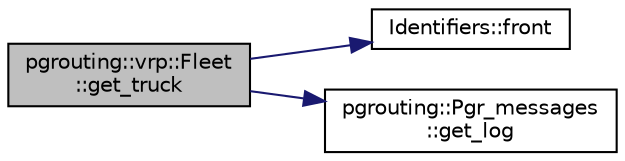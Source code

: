 digraph "pgrouting::vrp::Fleet::get_truck"
{
  edge [fontname="Helvetica",fontsize="10",labelfontname="Helvetica",labelfontsize="10"];
  node [fontname="Helvetica",fontsize="10",shape=record];
  rankdir="LR";
  Node1 [label="pgrouting::vrp::Fleet\l::get_truck",height=0.2,width=0.4,color="black", fillcolor="grey75", style="filled" fontcolor="black"];
  Node1 -> Node2 [color="midnightblue",fontsize="10",style="solid",fontname="Helvetica"];
  Node2 [label="Identifiers::front",height=0.2,width=0.4,color="black", fillcolor="white", style="filled",URL="$classIdentifiers.html#ac85cf83ff216a673caa44eeebf4078ef"];
  Node1 -> Node3 [color="midnightblue",fontsize="10",style="solid",fontname="Helvetica"];
  Node3 [label="pgrouting::Pgr_messages\l::get_log",height=0.2,width=0.4,color="black", fillcolor="white", style="filled",URL="$classpgrouting_1_1Pgr__messages.html#ab95afb74f6165ef76d6caf7415b378c6",tooltip="get_log "];
}
